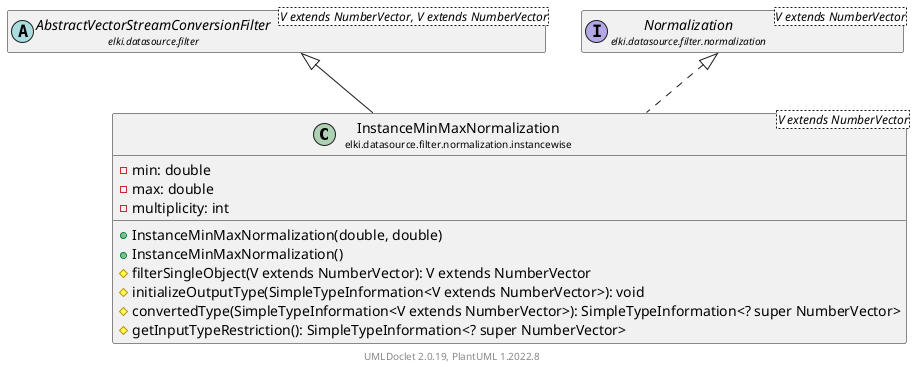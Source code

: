 @startuml
    remove .*\.(Instance|Par|Parameterizer|Factory)$
    set namespaceSeparator none
    hide empty fields
    hide empty methods

    class "<size:14>InstanceMinMaxNormalization\n<size:10>elki.datasource.filter.normalization.instancewise" as elki.datasource.filter.normalization.instancewise.InstanceMinMaxNormalization<V extends NumberVector> [[InstanceMinMaxNormalization.html]] {
        -min: double
        -max: double
        -multiplicity: int
        +InstanceMinMaxNormalization(double, double)
        +InstanceMinMaxNormalization()
        #filterSingleObject(V extends NumberVector): V extends NumberVector
        #initializeOutputType(SimpleTypeInformation<V extends NumberVector>): void
        #convertedType(SimpleTypeInformation<V extends NumberVector>): SimpleTypeInformation<? super NumberVector>
        #getInputTypeRestriction(): SimpleTypeInformation<? super NumberVector>
    }

    abstract class "<size:14>AbstractVectorStreamConversionFilter\n<size:10>elki.datasource.filter" as elki.datasource.filter.AbstractVectorStreamConversionFilter<V extends NumberVector, V extends NumberVector> [[../../AbstractVectorStreamConversionFilter.html]]
    interface "<size:14>Normalization\n<size:10>elki.datasource.filter.normalization" as elki.datasource.filter.normalization.Normalization<V extends NumberVector> [[../Normalization.html]]
    class "<size:14>InstanceMinMaxNormalization.Par\n<size:10>elki.datasource.filter.normalization.instancewise" as elki.datasource.filter.normalization.instancewise.InstanceMinMaxNormalization.Par<V extends NumberVector> [[InstanceMinMaxNormalization.Par.html]]

    elki.datasource.filter.AbstractVectorStreamConversionFilter <|-- elki.datasource.filter.normalization.instancewise.InstanceMinMaxNormalization
    elki.datasource.filter.normalization.Normalization <|.. elki.datasource.filter.normalization.instancewise.InstanceMinMaxNormalization
    elki.datasource.filter.normalization.instancewise.InstanceMinMaxNormalization +-- elki.datasource.filter.normalization.instancewise.InstanceMinMaxNormalization.Par

    center footer UMLDoclet 2.0.19, PlantUML 1.2022.8
@enduml
